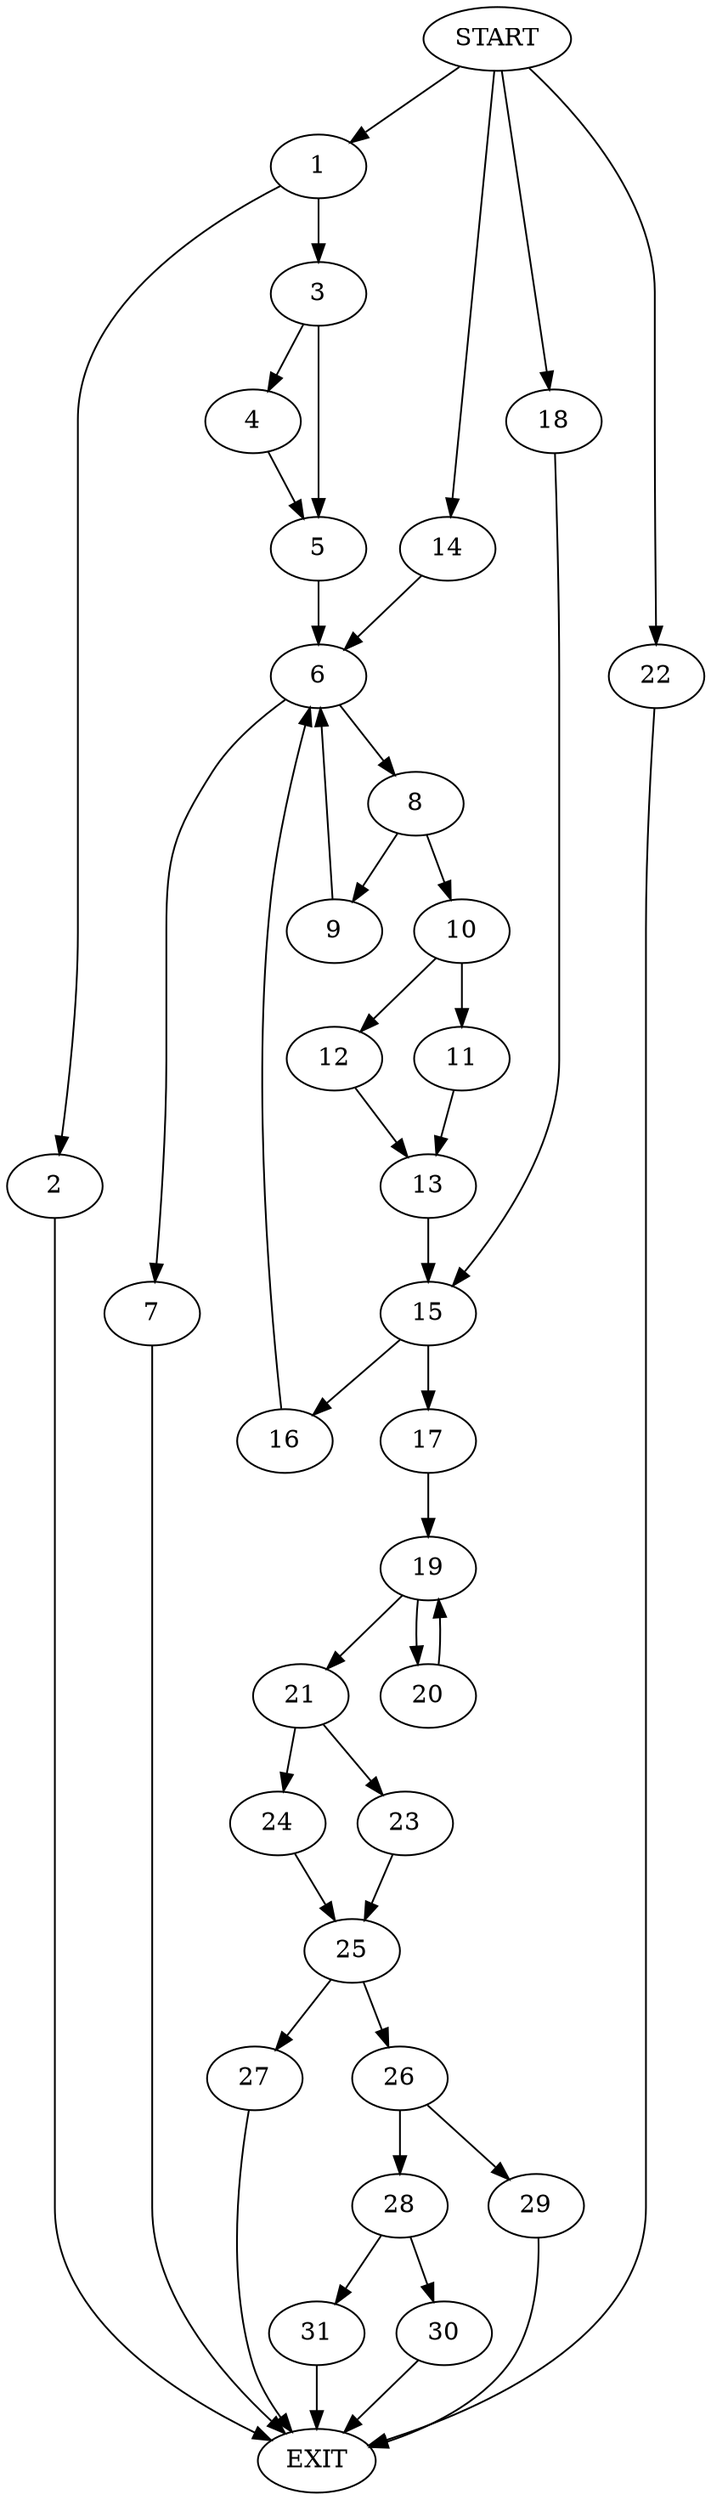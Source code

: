 digraph {
0 [label="START"]
32 [label="EXIT"]
0 -> 1
1 -> 2
1 -> 3
2 -> 32
3 -> 4
3 -> 5
5 -> 6
4 -> 5
6 -> 7
6 -> 8
8 -> 9
8 -> 10
7 -> 32
10 -> 11
10 -> 12
9 -> 6
12 -> 13
11 -> 13
0 -> 14
14 -> 6
13 -> 15
15 -> 16
15 -> 17
0 -> 18
18 -> 15
16 -> 6
17 -> 19
19 -> 20
19 -> 21
0 -> 22
22 -> 32
20 -> 19
21 -> 23
21 -> 24
23 -> 25
24 -> 25
25 -> 26
25 -> 27
27 -> 32
26 -> 28
26 -> 29
29 -> 32
28 -> 30
28 -> 31
30 -> 32
31 -> 32
}

